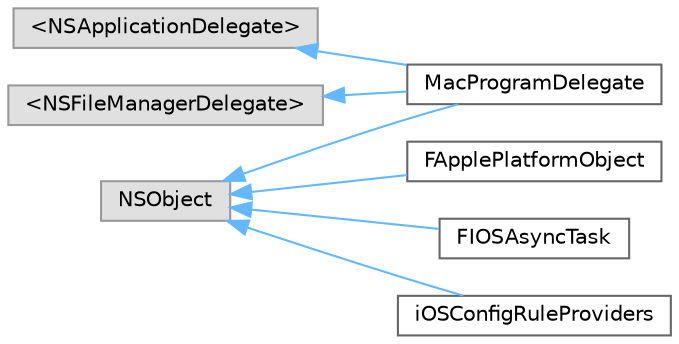 digraph "Graphical Class Hierarchy"
{
 // INTERACTIVE_SVG=YES
 // LATEX_PDF_SIZE
  bgcolor="transparent";
  edge [fontname=Helvetica,fontsize=10,labelfontname=Helvetica,labelfontsize=10];
  node [fontname=Helvetica,fontsize=10,shape=box,height=0.2,width=0.4];
  rankdir="LR";
  Node0 [id="Node000000",label="\<NSApplicationDelegate\>",height=0.2,width=0.4,color="grey60", fillcolor="#E0E0E0", style="filled",tooltip=" "];
  Node0 -> Node1 [id="edge7_Node000000_Node000001",dir="back",color="steelblue1",style="solid",tooltip=" "];
  Node1 [id="Node000001",label="MacProgramDelegate",height=0.2,width=0.4,color="grey40", fillcolor="white", style="filled",URL="$d5/dbd/interfaceMacProgramDelegate.html",tooltip=" "];
  Node2 [id="Node000002",label="\<NSFileManagerDelegate\>",height=0.2,width=0.4,color="grey60", fillcolor="#E0E0E0", style="filled",tooltip=" "];
  Node2 -> Node1 [id="edge8_Node000002_Node000001",dir="back",color="steelblue1",style="solid",tooltip=" "];
  Node3 [id="Node000003",label="NSObject",height=0.2,width=0.4,color="grey60", fillcolor="#E0E0E0", style="filled",tooltip=" "];
  Node3 -> Node4 [id="edge9_Node000003_Node000004",dir="back",color="steelblue1",style="solid",tooltip=" "];
  Node4 [id="Node000004",label="FApplePlatformObject",height=0.2,width=0.4,color="grey40", fillcolor="white", style="filled",URL="$dc/dc2/interfaceFApplePlatformObject.html",tooltip="NSObject subclass that can be used to override the allocation functions to go through UE4's memory al..."];
  Node3 -> Node5 [id="edge10_Node000003_Node000005",dir="back",color="steelblue1",style="solid",tooltip=" "];
  Node5 [id="Node000005",label="FIOSAsyncTask",height=0.2,width=0.4,color="grey40", fillcolor="white", style="filled",URL="$d0/d1d/interfaceFIOSAsyncTask.html",tooltip=" "];
  Node3 -> Node1 [id="edge11_Node000003_Node000001",dir="back",color="steelblue1",style="solid",tooltip=" "];
  Node3 -> Node6 [id="edge12_Node000003_Node000006",dir="back",color="steelblue1",style="solid",tooltip=" "];
  Node6 [id="Node000006",label="iOSConfigRuleProviders",height=0.2,width=0.4,color="grey40", fillcolor="white", style="filled",URL="$d2/db3/interfaceiOSConfigRuleProviders.html",tooltip=" "];
}
